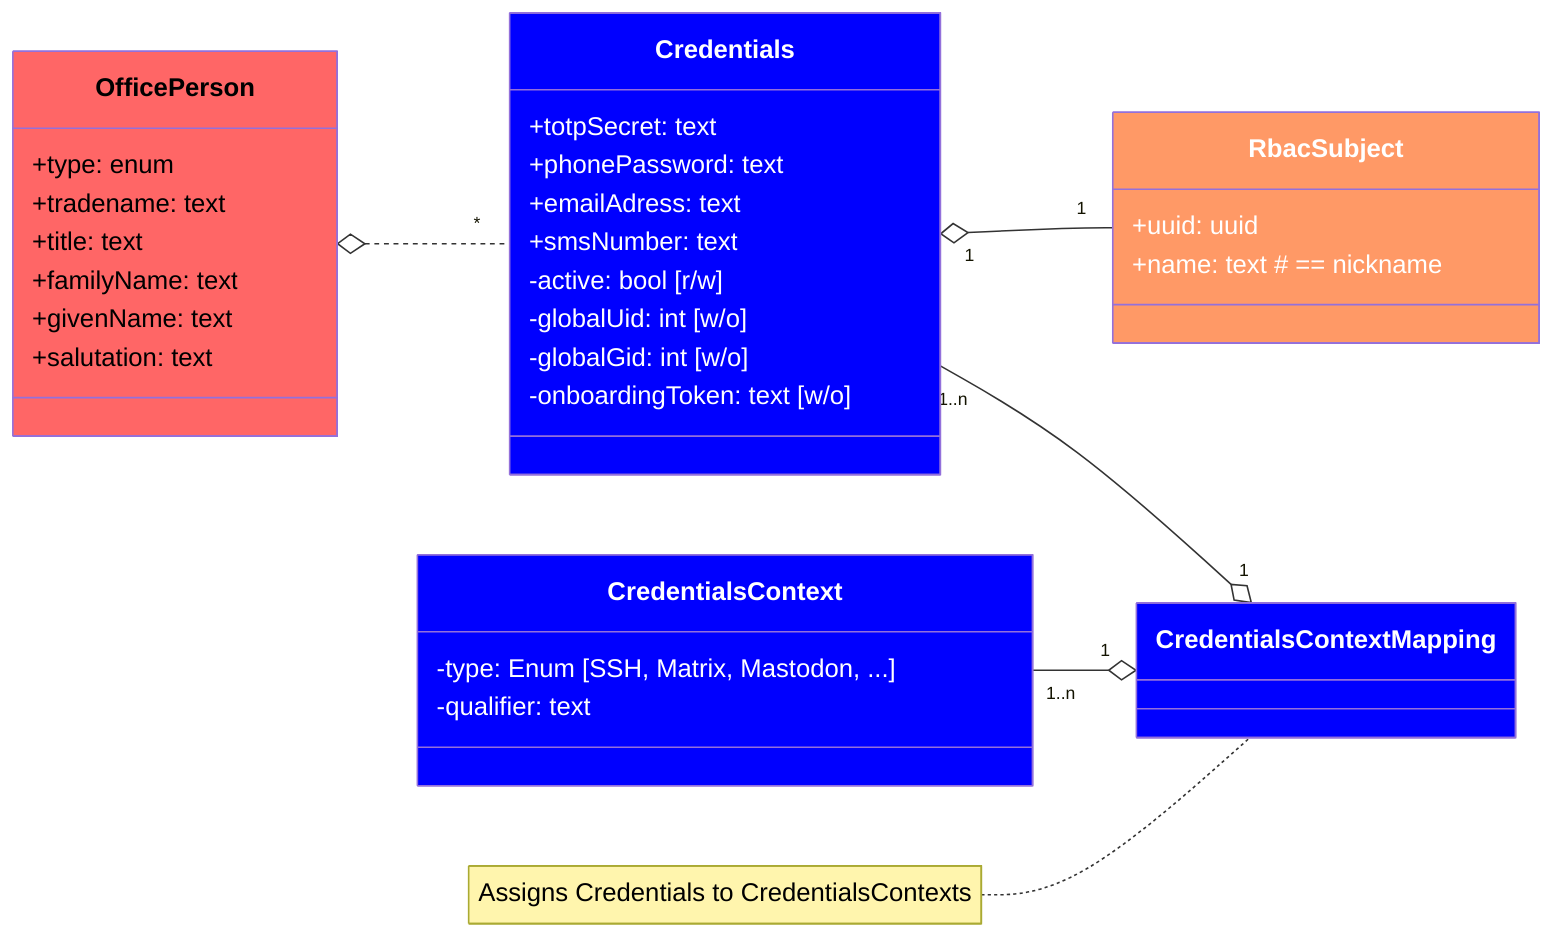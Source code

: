 classDiagram
    direction LR

    OfficePerson o.. "*" Credentials
    Credentials "1" o-- "1" RbacSubject

    CredentialsContext "1..n" --o "1" CredentialsContextMapping
    Credentials "1..n" --o "1" CredentialsContextMapping

    class Credentials{
        +totpSecret: text
        +phonePassword: text
        +emailAdress: text
        +smsNumber: text
        -active: bool [r/w]
        -globalUid: int [w/o]
        -globalGid: int [w/o]
        -onboardingToken: text [w/o]
    }

    class CredentialsContext{
        -type: Enum [SSH, Matrix, Mastodon, ...]
        -qualifier: text
    }

    class CredentialsContextMapping{
    }
    note for CredentialsContextMapping "Assigns Credentials to CredentialsContexts"

    class RbacSubject{
        +uuid: uuid
        +name: text # == nickname
    }

    class OfficePerson{
        +type: enum
        +tradename: text
        +title: text
        +familyName: text
        +givenName: text
        +salutation: text
    }

    style CredentialsContext fill:#00f,color:#fff
    style CredentialsContextMapping fill:#00f,color:#fff
    style Credentials fill:#00f,color:#fff

    style RbacSubject fill:#f96,color:#fff
    style OfficePerson fill:#f66,color:#000